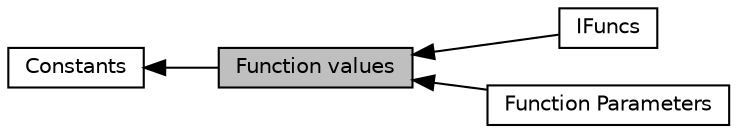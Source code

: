 digraph "Function values"
{
  bgcolor="transparent";
  edge [fontname="Helvetica",fontsize="10",labelfontname="Helvetica",labelfontsize="10"];
  node [fontname="Helvetica",fontsize="10",shape=box];
  rankdir=LR;
  Node2 [label="Constants",height=0.2,width=0.4,color="black",URL="$group__LLVMCCoreValueConstant.html",tooltip="This section contains APIs for interacting with LLVMValueRef that correspond to llvm::Constant instan..."];
  Node1 [label="Function values",height=0.2,width=0.4,color="black", fillcolor="grey75", style="filled", fontcolor="black",tooltip="Functions in this group operate on LLVMValueRef instances that correspond to llvm::Function instances..."];
  Node4 [label="IFuncs",height=0.2,width=0.4,color="black",URL="$group__LLVMCCoreValueGlobalIFunc.html",tooltip="Functions in this group relate to indirect functions."];
  Node3 [label="Function Parameters",height=0.2,width=0.4,color="black",URL="$group__LLVMCCoreValueFunctionParameters.html",tooltip="Functions in this group relate to arguments/parameters on functions."];
  Node2->Node1 [shape=plaintext, dir="back", style="solid"];
  Node1->Node3 [shape=plaintext, dir="back", style="solid"];
  Node1->Node4 [shape=plaintext, dir="back", style="solid"];
}
